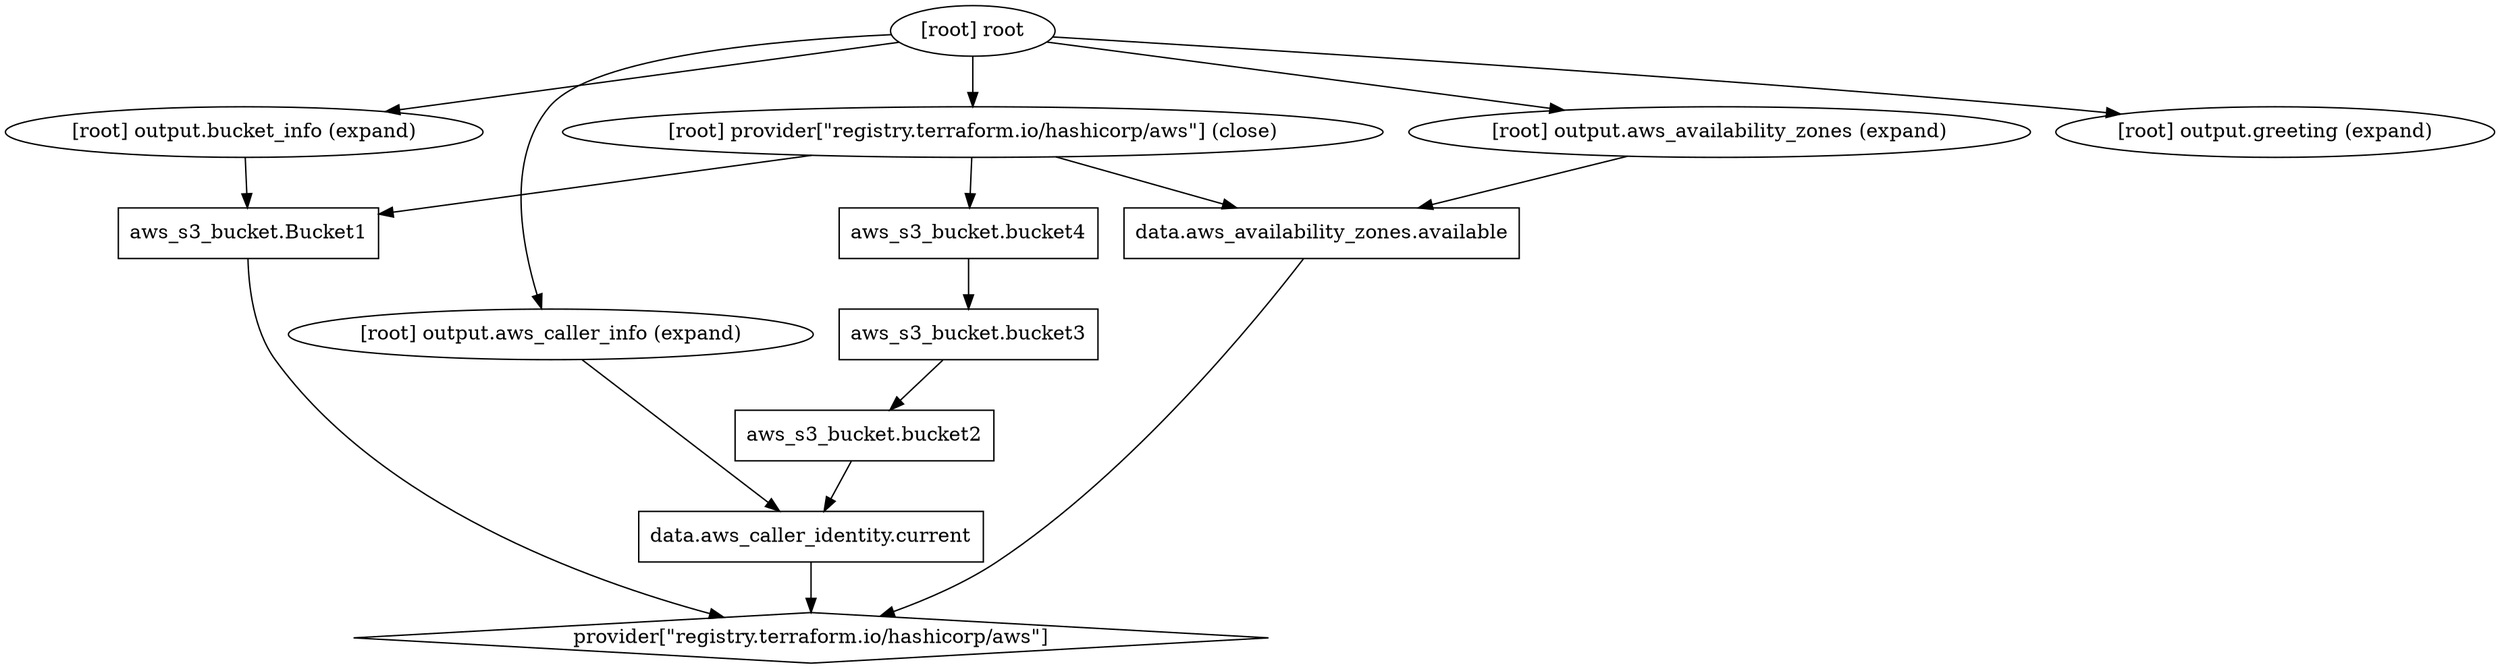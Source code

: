 digraph {
	compound = "true"
	newrank = "true"
	subgraph "root" {
		"[root] aws_s3_bucket.Bucket1 (expand)" [label = "aws_s3_bucket.Bucket1", shape = "box"]
		"[root] aws_s3_bucket.bucket2 (expand)" [label = "aws_s3_bucket.bucket2", shape = "box"]
		"[root] aws_s3_bucket.bucket3 (expand)" [label = "aws_s3_bucket.bucket3", shape = "box"]
		"[root] aws_s3_bucket.bucket4 (expand)" [label = "aws_s3_bucket.bucket4", shape = "box"]
		"[root] data.aws_availability_zones.available (expand)" [label = "data.aws_availability_zones.available", shape = "box"]
		"[root] data.aws_caller_identity.current (expand)" [label = "data.aws_caller_identity.current", shape = "box"]
		"[root] provider[\"registry.terraform.io/hashicorp/aws\"]" [label = "provider[\"registry.terraform.io/hashicorp/aws\"]", shape = "diamond"]
		"[root] aws_s3_bucket.Bucket1 (expand)" -> "[root] provider[\"registry.terraform.io/hashicorp/aws\"]"
		"[root] aws_s3_bucket.bucket2 (expand)" -> "[root] data.aws_caller_identity.current (expand)"
		"[root] aws_s3_bucket.bucket3 (expand)" -> "[root] aws_s3_bucket.bucket2 (expand)"
		"[root] aws_s3_bucket.bucket4 (expand)" -> "[root] aws_s3_bucket.bucket3 (expand)"
		"[root] data.aws_availability_zones.available (expand)" -> "[root] provider[\"registry.terraform.io/hashicorp/aws\"]"
		"[root] data.aws_caller_identity.current (expand)" -> "[root] provider[\"registry.terraform.io/hashicorp/aws\"]"
		"[root] output.aws_availability_zones (expand)" -> "[root] data.aws_availability_zones.available (expand)"
		"[root] output.aws_caller_info (expand)" -> "[root] data.aws_caller_identity.current (expand)"
		"[root] output.bucket_info (expand)" -> "[root] aws_s3_bucket.Bucket1 (expand)"
		"[root] provider[\"registry.terraform.io/hashicorp/aws\"] (close)" -> "[root] aws_s3_bucket.Bucket1 (expand)"
		"[root] provider[\"registry.terraform.io/hashicorp/aws\"] (close)" -> "[root] aws_s3_bucket.bucket4 (expand)"
		"[root] provider[\"registry.terraform.io/hashicorp/aws\"] (close)" -> "[root] data.aws_availability_zones.available (expand)"
		"[root] root" -> "[root] output.aws_availability_zones (expand)"
		"[root] root" -> "[root] output.aws_caller_info (expand)"
		"[root] root" -> "[root] output.bucket_info (expand)"
		"[root] root" -> "[root] output.greeting (expand)"
		"[root] root" -> "[root] provider[\"registry.terraform.io/hashicorp/aws\"] (close)"
	}
}

